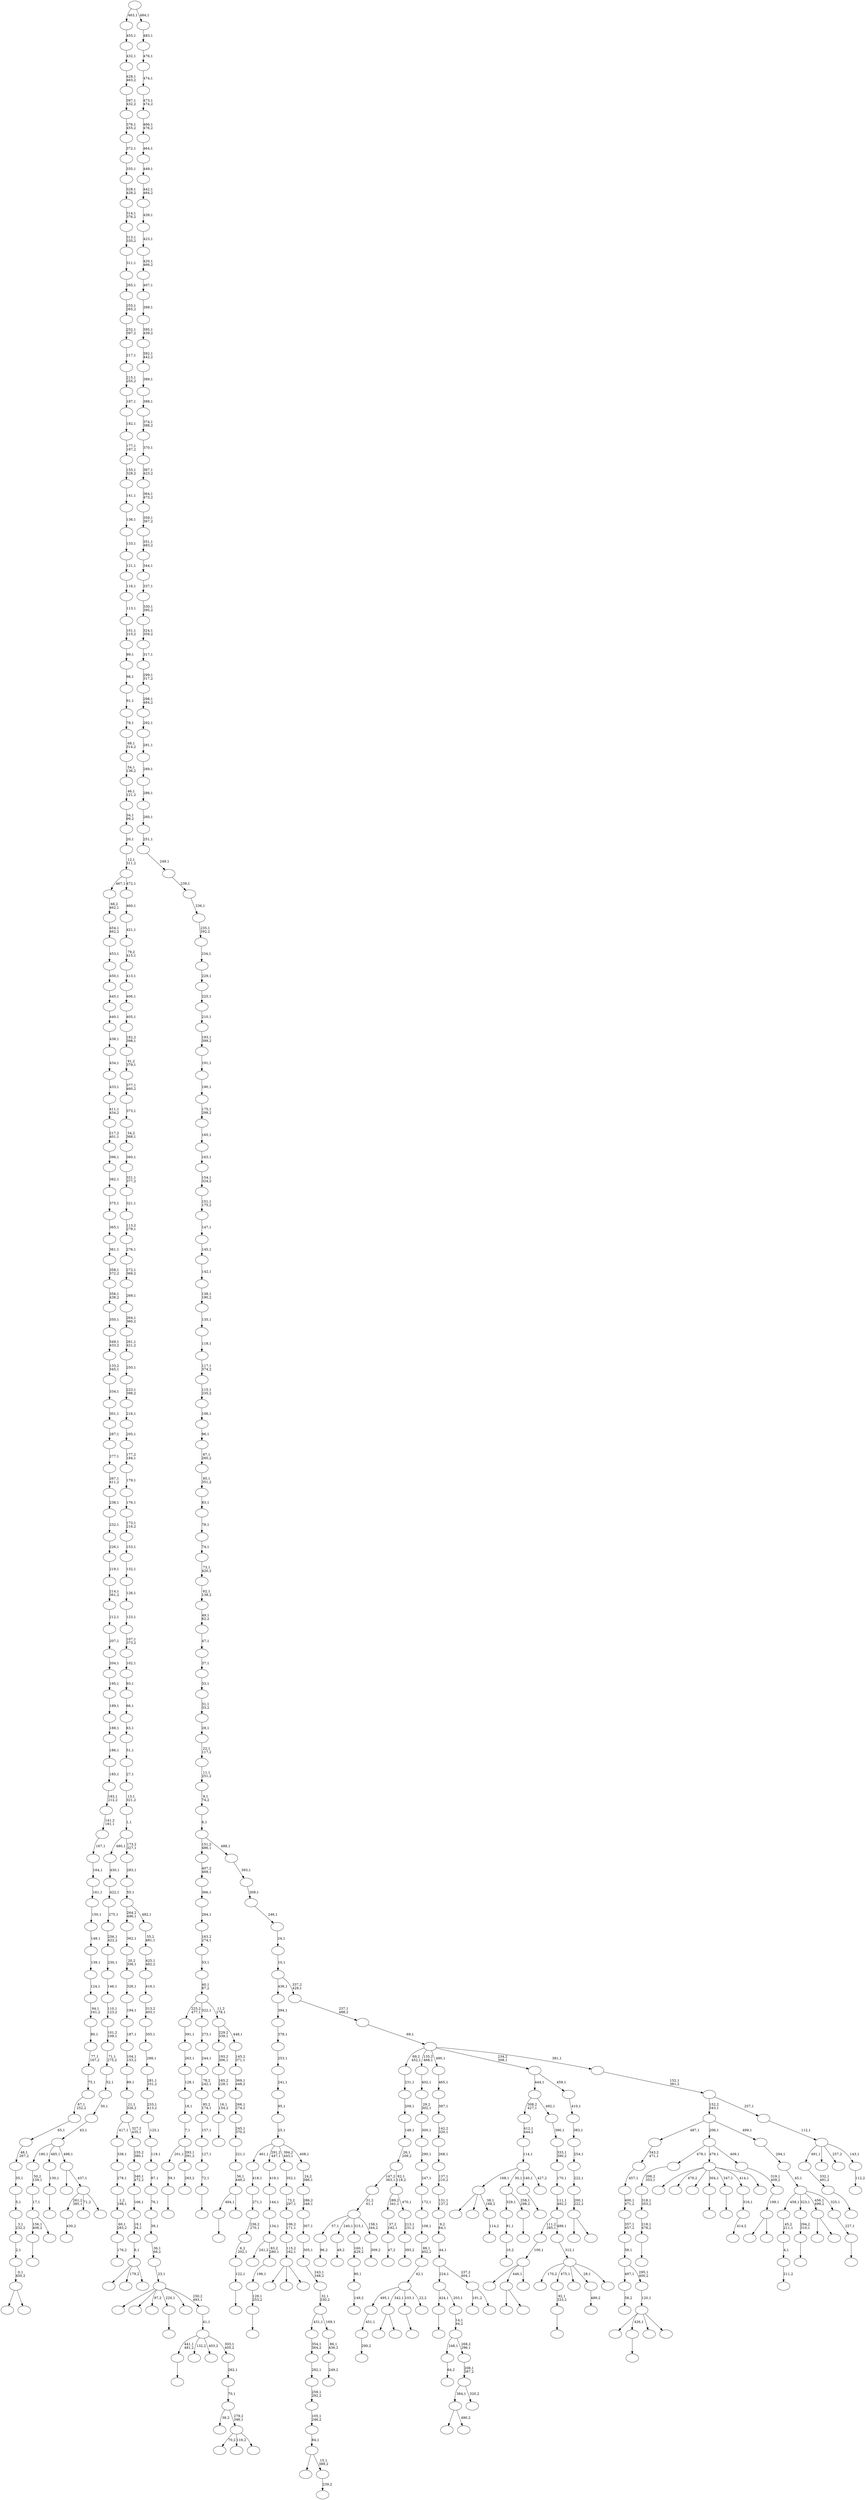 digraph T {
	600 [label=""]
	599 [label=""]
	598 [label=""]
	597 [label=""]
	596 [label=""]
	595 [label=""]
	594 [label=""]
	593 [label=""]
	592 [label=""]
	591 [label=""]
	590 [label=""]
	589 [label=""]
	588 [label=""]
	587 [label=""]
	586 [label=""]
	585 [label=""]
	584 [label=""]
	583 [label=""]
	582 [label=""]
	581 [label=""]
	580 [label=""]
	579 [label=""]
	578 [label=""]
	577 [label=""]
	576 [label=""]
	575 [label=""]
	574 [label=""]
	573 [label=""]
	572 [label=""]
	571 [label=""]
	570 [label=""]
	569 [label=""]
	568 [label=""]
	567 [label=""]
	566 [label=""]
	565 [label=""]
	564 [label=""]
	563 [label=""]
	562 [label=""]
	561 [label=""]
	560 [label=""]
	559 [label=""]
	558 [label=""]
	557 [label=""]
	556 [label=""]
	555 [label=""]
	554 [label=""]
	553 [label=""]
	552 [label=""]
	551 [label=""]
	550 [label=""]
	549 [label=""]
	548 [label=""]
	547 [label=""]
	546 [label=""]
	545 [label=""]
	544 [label=""]
	543 [label=""]
	542 [label=""]
	541 [label=""]
	540 [label=""]
	539 [label=""]
	538 [label=""]
	537 [label=""]
	536 [label=""]
	535 [label=""]
	534 [label=""]
	533 [label=""]
	532 [label=""]
	531 [label=""]
	530 [label=""]
	529 [label=""]
	528 [label=""]
	527 [label=""]
	526 [label=""]
	525 [label=""]
	524 [label=""]
	523 [label=""]
	522 [label=""]
	521 [label=""]
	520 [label=""]
	519 [label=""]
	518 [label=""]
	517 [label=""]
	516 [label=""]
	515 [label=""]
	514 [label=""]
	513 [label=""]
	512 [label=""]
	511 [label=""]
	510 [label=""]
	509 [label=""]
	508 [label=""]
	507 [label=""]
	506 [label=""]
	505 [label=""]
	504 [label=""]
	503 [label=""]
	502 [label=""]
	501 [label=""]
	500 [label=""]
	499 [label=""]
	498 [label=""]
	497 [label=""]
	496 [label=""]
	495 [label=""]
	494 [label=""]
	493 [label=""]
	492 [label=""]
	491 [label=""]
	490 [label=""]
	489 [label=""]
	488 [label=""]
	487 [label=""]
	486 [label=""]
	485 [label=""]
	484 [label=""]
	483 [label=""]
	482 [label=""]
	481 [label=""]
	480 [label=""]
	479 [label=""]
	478 [label=""]
	477 [label=""]
	476 [label=""]
	475 [label=""]
	474 [label=""]
	473 [label=""]
	472 [label=""]
	471 [label=""]
	470 [label=""]
	469 [label=""]
	468 [label=""]
	467 [label=""]
	466 [label=""]
	465 [label=""]
	464 [label=""]
	463 [label=""]
	462 [label=""]
	461 [label=""]
	460 [label=""]
	459 [label=""]
	458 [label=""]
	457 [label=""]
	456 [label=""]
	455 [label=""]
	454 [label=""]
	453 [label=""]
	452 [label=""]
	451 [label=""]
	450 [label=""]
	449 [label=""]
	448 [label=""]
	447 [label=""]
	446 [label=""]
	445 [label=""]
	444 [label=""]
	443 [label=""]
	442 [label=""]
	441 [label=""]
	440 [label=""]
	439 [label=""]
	438 [label=""]
	437 [label=""]
	436 [label=""]
	435 [label=""]
	434 [label=""]
	433 [label=""]
	432 [label=""]
	431 [label=""]
	430 [label=""]
	429 [label=""]
	428 [label=""]
	427 [label=""]
	426 [label=""]
	425 [label=""]
	424 [label=""]
	423 [label=""]
	422 [label=""]
	421 [label=""]
	420 [label=""]
	419 [label=""]
	418 [label=""]
	417 [label=""]
	416 [label=""]
	415 [label=""]
	414 [label=""]
	413 [label=""]
	412 [label=""]
	411 [label=""]
	410 [label=""]
	409 [label=""]
	408 [label=""]
	407 [label=""]
	406 [label=""]
	405 [label=""]
	404 [label=""]
	403 [label=""]
	402 [label=""]
	401 [label=""]
	400 [label=""]
	399 [label=""]
	398 [label=""]
	397 [label=""]
	396 [label=""]
	395 [label=""]
	394 [label=""]
	393 [label=""]
	392 [label=""]
	391 [label=""]
	390 [label=""]
	389 [label=""]
	388 [label=""]
	387 [label=""]
	386 [label=""]
	385 [label=""]
	384 [label=""]
	383 [label=""]
	382 [label=""]
	381 [label=""]
	380 [label=""]
	379 [label=""]
	378 [label=""]
	377 [label=""]
	376 [label=""]
	375 [label=""]
	374 [label=""]
	373 [label=""]
	372 [label=""]
	371 [label=""]
	370 [label=""]
	369 [label=""]
	368 [label=""]
	367 [label=""]
	366 [label=""]
	365 [label=""]
	364 [label=""]
	363 [label=""]
	362 [label=""]
	361 [label=""]
	360 [label=""]
	359 [label=""]
	358 [label=""]
	357 [label=""]
	356 [label=""]
	355 [label=""]
	354 [label=""]
	353 [label=""]
	352 [label=""]
	351 [label=""]
	350 [label=""]
	349 [label=""]
	348 [label=""]
	347 [label=""]
	346 [label=""]
	345 [label=""]
	344 [label=""]
	343 [label=""]
	342 [label=""]
	341 [label=""]
	340 [label=""]
	339 [label=""]
	338 [label=""]
	337 [label=""]
	336 [label=""]
	335 [label=""]
	334 [label=""]
	333 [label=""]
	332 [label=""]
	331 [label=""]
	330 [label=""]
	329 [label=""]
	328 [label=""]
	327 [label=""]
	326 [label=""]
	325 [label=""]
	324 [label=""]
	323 [label=""]
	322 [label=""]
	321 [label=""]
	320 [label=""]
	319 [label=""]
	318 [label=""]
	317 [label=""]
	316 [label=""]
	315 [label=""]
	314 [label=""]
	313 [label=""]
	312 [label=""]
	311 [label=""]
	310 [label=""]
	309 [label=""]
	308 [label=""]
	307 [label=""]
	306 [label=""]
	305 [label=""]
	304 [label=""]
	303 [label=""]
	302 [label=""]
	301 [label=""]
	300 [label=""]
	299 [label=""]
	298 [label=""]
	297 [label=""]
	296 [label=""]
	295 [label=""]
	294 [label=""]
	293 [label=""]
	292 [label=""]
	291 [label=""]
	290 [label=""]
	289 [label=""]
	288 [label=""]
	287 [label=""]
	286 [label=""]
	285 [label=""]
	284 [label=""]
	283 [label=""]
	282 [label=""]
	281 [label=""]
	280 [label=""]
	279 [label=""]
	278 [label=""]
	277 [label=""]
	276 [label=""]
	275 [label=""]
	274 [label=""]
	273 [label=""]
	272 [label=""]
	271 [label=""]
	270 [label=""]
	269 [label=""]
	268 [label=""]
	267 [label=""]
	266 [label=""]
	265 [label=""]
	264 [label=""]
	263 [label=""]
	262 [label=""]
	261 [label=""]
	260 [label=""]
	259 [label=""]
	258 [label=""]
	257 [label=""]
	256 [label=""]
	255 [label=""]
	254 [label=""]
	253 [label=""]
	252 [label=""]
	251 [label=""]
	250 [label=""]
	249 [label=""]
	248 [label=""]
	247 [label=""]
	246 [label=""]
	245 [label=""]
	244 [label=""]
	243 [label=""]
	242 [label=""]
	241 [label=""]
	240 [label=""]
	239 [label=""]
	238 [label=""]
	237 [label=""]
	236 [label=""]
	235 [label=""]
	234 [label=""]
	233 [label=""]
	232 [label=""]
	231 [label=""]
	230 [label=""]
	229 [label=""]
	228 [label=""]
	227 [label=""]
	226 [label=""]
	225 [label=""]
	224 [label=""]
	223 [label=""]
	222 [label=""]
	221 [label=""]
	220 [label=""]
	219 [label=""]
	218 [label=""]
	217 [label=""]
	216 [label=""]
	215 [label=""]
	214 [label=""]
	213 [label=""]
	212 [label=""]
	211 [label=""]
	210 [label=""]
	209 [label=""]
	208 [label=""]
	207 [label=""]
	206 [label=""]
	205 [label=""]
	204 [label=""]
	203 [label=""]
	202 [label=""]
	201 [label=""]
	200 [label=""]
	199 [label=""]
	198 [label=""]
	197 [label=""]
	196 [label=""]
	195 [label=""]
	194 [label=""]
	193 [label=""]
	192 [label=""]
	191 [label=""]
	190 [label=""]
	189 [label=""]
	188 [label=""]
	187 [label=""]
	186 [label=""]
	185 [label=""]
	184 [label=""]
	183 [label=""]
	182 [label=""]
	181 [label=""]
	180 [label=""]
	179 [label=""]
	178 [label=""]
	177 [label=""]
	176 [label=""]
	175 [label=""]
	174 [label=""]
	173 [label=""]
	172 [label=""]
	171 [label=""]
	170 [label=""]
	169 [label=""]
	168 [label=""]
	167 [label=""]
	166 [label=""]
	165 [label=""]
	164 [label=""]
	163 [label=""]
	162 [label=""]
	161 [label=""]
	160 [label=""]
	159 [label=""]
	158 [label=""]
	157 [label=""]
	156 [label=""]
	155 [label=""]
	154 [label=""]
	153 [label=""]
	152 [label=""]
	151 [label=""]
	150 [label=""]
	149 [label=""]
	148 [label=""]
	147 [label=""]
	146 [label=""]
	145 [label=""]
	144 [label=""]
	143 [label=""]
	142 [label=""]
	141 [label=""]
	140 [label=""]
	139 [label=""]
	138 [label=""]
	137 [label=""]
	136 [label=""]
	135 [label=""]
	134 [label=""]
	133 [label=""]
	132 [label=""]
	131 [label=""]
	130 [label=""]
	129 [label=""]
	128 [label=""]
	127 [label=""]
	126 [label=""]
	125 [label=""]
	124 [label=""]
	123 [label=""]
	122 [label=""]
	121 [label=""]
	120 [label=""]
	119 [label=""]
	118 [label=""]
	117 [label=""]
	116 [label=""]
	115 [label=""]
	114 [label=""]
	113 [label=""]
	112 [label=""]
	111 [label=""]
	110 [label=""]
	109 [label=""]
	108 [label=""]
	107 [label=""]
	106 [label=""]
	105 [label=""]
	104 [label=""]
	103 [label=""]
	102 [label=""]
	101 [label=""]
	100 [label=""]
	99 [label=""]
	98 [label=""]
	97 [label=""]
	96 [label=""]
	95 [label=""]
	94 [label=""]
	93 [label=""]
	92 [label=""]
	91 [label=""]
	90 [label=""]
	89 [label=""]
	88 [label=""]
	87 [label=""]
	86 [label=""]
	85 [label=""]
	84 [label=""]
	83 [label=""]
	82 [label=""]
	81 [label=""]
	80 [label=""]
	79 [label=""]
	78 [label=""]
	77 [label=""]
	76 [label=""]
	75 [label=""]
	74 [label=""]
	73 [label=""]
	72 [label=""]
	71 [label=""]
	70 [label=""]
	69 [label=""]
	68 [label=""]
	67 [label=""]
	66 [label=""]
	65 [label=""]
	64 [label=""]
	63 [label=""]
	62 [label=""]
	61 [label=""]
	60 [label=""]
	59 [label=""]
	58 [label=""]
	57 [label=""]
	56 [label=""]
	55 [label=""]
	54 [label=""]
	53 [label=""]
	52 [label=""]
	51 [label=""]
	50 [label=""]
	49 [label=""]
	48 [label=""]
	47 [label=""]
	46 [label=""]
	45 [label=""]
	44 [label=""]
	43 [label=""]
	42 [label=""]
	41 [label=""]
	40 [label=""]
	39 [label=""]
	38 [label=""]
	37 [label=""]
	36 [label=""]
	35 [label=""]
	34 [label=""]
	33 [label=""]
	32 [label=""]
	31 [label=""]
	30 [label=""]
	29 [label=""]
	28 [label=""]
	27 [label=""]
	26 [label=""]
	25 [label=""]
	24 [label=""]
	23 [label=""]
	22 [label=""]
	21 [label=""]
	20 [label=""]
	19 [label=""]
	18 [label=""]
	17 [label=""]
	16 [label=""]
	15 [label=""]
	14 [label=""]
	13 [label=""]
	12 [label=""]
	11 [label=""]
	10 [label=""]
	9 [label=""]
	8 [label=""]
	7 [label=""]
	6 [label=""]
	5 [label=""]
	4 [label=""]
	3 [label=""]
	2 [label=""]
	1 [label=""]
	0 [label=""]
	599 -> 600 [label=""]
	596 -> 597 [label="96,2"]
	594 -> 595 [label="49,2"]
	592 -> 593 [label="176,2"]
	591 -> 592 [label="60,1\n283,2"]
	590 -> 591 [label="1,2\n198,1"]
	589 -> 590 [label="278,1"]
	588 -> 589 [label="338,1"]
	584 -> 599 [label="156,1\n406,2"]
	584 -> 585 [label=""]
	583 -> 584 [label="17,1"]
	582 -> 583 [label="50,2\n159,1"]
	580 -> 581 [label=""]
	579 -> 580 [label="130,1"]
	576 -> 577 [label="47,2"]
	575 -> 576 [label="37,2\n192,1"]
	567 -> 568 [label="149,2"]
	566 -> 567 [label="90,1"]
	565 -> 566 [label="160,1\n429,2"]
	563 -> 564 [label="211,2"]
	562 -> 563 [label="4,1"]
	561 -> 562 [label="45,2\n211,1"]
	559 -> 560 [label=""]
	558 -> 559 [label="59,1"]
	556 -> 557 [label="263,2"]
	555 -> 558 [label="201,1"]
	555 -> 556 [label="293,1\n391,2"]
	554 -> 555 [label="7,1"]
	553 -> 554 [label="18,1"]
	552 -> 553 [label="128,1"]
	551 -> 552 [label="263,1"]
	550 -> 551 [label="391,1"]
	548 -> 549 [label="10,2"]
	547 -> 548 [label="81,1"]
	545 -> 546 [label=""]
	542 -> 543 [label=""]
	539 -> 540 [label=""]
	538 -> 539 [label="218,1\n478,2"]
	537 -> 538 [label="318,1\n353,2"]
	536 -> 537 [label="206,2\n353,1"]
	532 -> 533 [label=""]
	530 -> 586 [label=""]
	530 -> 531 [label=""]
	529 -> 530 [label="0,1\n450,2"]
	528 -> 529 [label="2,1"]
	527 -> 528 [label="3,1\n232,2"]
	526 -> 527 [label="5,1"]
	525 -> 526 [label="35,1"]
	524 -> 525 [label="48,1\n267,2"]
	523 -> 524 [label="65,1"]
	522 -> 523 [label="67,1\n252,2"]
	521 -> 522 [label="75,1"]
	520 -> 521 [label="77,1\n167,2"]
	519 -> 520 [label="80,1"]
	518 -> 519 [label="94,1\n161,2"]
	517 -> 518 [label="124,1"]
	516 -> 517 [label="139,1"]
	515 -> 516 [label="148,1"]
	514 -> 515 [label="150,1"]
	513 -> 514 [label="161,1"]
	512 -> 513 [label="164,1"]
	511 -> 512 [label="167,1"]
	510 -> 511 [label="141,2\n181,1"]
	509 -> 510 [label="183,1\n212,2"]
	508 -> 509 [label="185,1"]
	507 -> 508 [label="186,1"]
	506 -> 507 [label="188,1"]
	505 -> 506 [label="189,1"]
	504 -> 505 [label="195,1"]
	503 -> 504 [label="204,1"]
	502 -> 503 [label="207,1"]
	501 -> 502 [label="212,1"]
	500 -> 501 [label="214,1\n361,2"]
	499 -> 500 [label="219,1"]
	498 -> 499 [label="226,1"]
	497 -> 498 [label="232,1"]
	496 -> 497 [label="238,1"]
	495 -> 496 [label="267,1\n411,2"]
	494 -> 495 [label="277,1"]
	493 -> 494 [label="287,1"]
	492 -> 493 [label="301,1"]
	491 -> 492 [label="334,1"]
	490 -> 491 [label="133,2\n345,1"]
	489 -> 490 [label="349,1\n433,2"]
	488 -> 489 [label="350,1"]
	487 -> 488 [label="356,1\n438,2"]
	486 -> 487 [label="358,1\n372,2"]
	485 -> 486 [label="361,1"]
	484 -> 485 [label="365,1"]
	483 -> 484 [label="375,1"]
	482 -> 483 [label="382,1"]
	481 -> 482 [label="396,1"]
	480 -> 481 [label="217,2\n401,1"]
	479 -> 480 [label="411,1\n434,2"]
	478 -> 479 [label="433,1"]
	477 -> 478 [label="434,1"]
	476 -> 477 [label="438,1"]
	475 -> 476 [label="440,1"]
	474 -> 475 [label="445,1"]
	473 -> 474 [label="450,1"]
	472 -> 473 [label="453,1"]
	471 -> 472 [label="454,1\n462,2"]
	470 -> 471 [label="68,2\n462,1"]
	468 -> 469 [label="290,2"]
	467 -> 468 [label="451,1"]
	464 -> 465 [label=""]
	463 -> 464 [label="92,1\n333,2"]
	459 -> 534 [label=""]
	459 -> 460 [label="490,2"]
	457 -> 458 [label="430,2"]
	453 -> 454 [label=""]
	452 -> 453 [label="16,1\n154,2"]
	451 -> 452 [label="165,2\n228,1"]
	450 -> 451 [label="193,2\n306,1"]
	446 -> 598 [label=""]
	446 -> 447 [label=""]
	444 -> 445 [label=""]
	442 -> 443 [label=""]
	441 -> 442 [label="332,1\n491,2"]
	439 -> 440 [label="114,2"]
	438 -> 541 [label=""]
	438 -> 449 [label=""]
	438 -> 439 [label="38,1\n168,2"]
	436 -> 437 [label=""]
	435 -> 436 [label="72,1"]
	434 -> 435 [label="127,1"]
	433 -> 434 [label="157,1"]
	432 -> 433 [label="85,2\n174,1"]
	431 -> 432 [label="78,2\n242,1"]
	430 -> 431 [label="244,1"]
	429 -> 430 [label="273,1"]
	427 -> 428 [label=""]
	426 -> 427 [label="294,2\n310,1"]
	423 -> 424 [label="309,2"]
	422 -> 596 [label="57,1"]
	422 -> 594 [label="240,1"]
	422 -> 565 [label="315,1"]
	422 -> 423 [label="158,1\n344,2"]
	421 -> 422 [label="31,2\n61,1"]
	418 -> 419 [label=""]
	417 -> 547 [label="329,1"]
	417 -> 418 [label="258,1\n298,2"]
	415 -> 416 [label=""]
	414 -> 415 [label="122,1"]
	413 -> 414 [label="6,2\n202,1"]
	412 -> 413 [label="236,2\n270,1"]
	411 -> 412 [label="271,1"]
	410 -> 411 [label="418,1"]
	407 -> 532 [label="494,1"]
	407 -> 408 [label=""]
	406 -> 407 [label="56,1\n449,2"]
	405 -> 406 [label="221,1"]
	404 -> 405 [label="245,1\n370,2"]
	403 -> 404 [label="266,1\n274,2"]
	402 -> 403 [label="369,1\n448,2"]
	401 -> 402 [label="145,2\n371,1"]
	400 -> 450 [label="229,2\n339,1"]
	400 -> 401 [label="448,1"]
	399 -> 550 [label="225,2\n477,1"]
	399 -> 429 [label="322,1"]
	399 -> 400 [label="11,2\n178,1"]
	398 -> 399 [label="40,1\n87,2"]
	397 -> 398 [label="53,1"]
	396 -> 397 [label="163,2\n274,1"]
	395 -> 396 [label="284,1"]
	394 -> 395 [label="366,1"]
	393 -> 394 [label="407,2\n469,1"]
	391 -> 392 [label=""]
	389 -> 390 [label=""]
	387 -> 388 [label="239,2"]
	386 -> 572 [label=""]
	386 -> 387 [label="15,1\n389,2"]
	385 -> 386 [label="84,1"]
	384 -> 385 [label="105,1\n246,2"]
	383 -> 384 [label="259,1\n292,2"]
	382 -> 383 [label="282,1"]
	381 -> 382 [label="354,1\n364,2"]
	379 -> 380 [label=""]
	376 -> 377 [label=""]
	374 -> 375 [label="414,2"]
	373 -> 374 [label="316,1"]
	371 -> 372 [label="58,2"]
	368 -> 369 [label="64,2"]
	365 -> 366 [label=""]
	363 -> 364 [label=""]
	362 -> 363 [label="129,1\n253,2"]
	361 -> 362 [label="196,1"]
	360 -> 570 [label="241,2"]
	360 -> 361 [label="83,2\n280,1"]
	359 -> 360 [label="134,1"]
	358 -> 359 [label="144,1"]
	357 -> 358 [label="419,1"]
	353 -> 587 [label=""]
	353 -> 409 [label="179,2"]
	353 -> 354 [label=""]
	352 -> 353 [label="8,1"]
	351 -> 352 [label="19,1\n34,2"]
	350 -> 351 [label="166,1"]
	349 -> 350 [label="340,1\n472,2"]
	348 -> 349 [label="155,2\n380,1"]
	347 -> 588 [label="417,1"]
	347 -> 348 [label="327,2\n435,1"]
	346 -> 347 [label="21,1\n326,2"]
	345 -> 346 [label="89,1"]
	344 -> 345 [label="104,1\n153,2"]
	343 -> 344 [label="187,1"]
	342 -> 343 [label="194,1"]
	341 -> 342 [label="326,1"]
	340 -> 341 [label="20,2\n336,1"]
	339 -> 340 [label="362,1"]
	336 -> 438 [label="168,1"]
	336 -> 417 [label="30,1"]
	336 -> 389 [label="140,1"]
	336 -> 337 [label="427,2"]
	335 -> 336 [label="114,1"]
	334 -> 335 [label="412,1\n444,2"]
	332 -> 573 [label=""]
	332 -> 448 [label="479,2"]
	332 -> 425 [label=""]
	332 -> 391 [label="304,1"]
	332 -> 379 [label="347,1"]
	332 -> 373 [label="414,1"]
	332 -> 333 [label=""]
	330 -> 355 [label=""]
	330 -> 331 [label=""]
	328 -> 461 [label=""]
	328 -> 330 [label="446,1"]
	328 -> 329 [label=""]
	327 -> 328 [label="100,1"]
	325 -> 574 [label=""]
	325 -> 444 [label="426,1"]
	325 -> 338 [label=""]
	325 -> 326 [label=""]
	324 -> 325 [label="120,1"]
	323 -> 371 [label="497,1"]
	323 -> 324 [label="295,1\n400,2"]
	322 -> 323 [label="58,1"]
	321 -> 322 [label="357,1\n457,2"]
	320 -> 321 [label="400,1\n471,2"]
	319 -> 320 [label="457,1"]
	318 -> 319 [label="343,2\n471,1"]
	314 -> 315 [label="393,2"]
	313 -> 314 [label="213,1\n231,2"]
	312 -> 575 [label="289,2\n341,1"]
	312 -> 313 [label="470,1"]
	311 -> 421 [label="147,2\n363,1"]
	311 -> 312 [label="82,1\n118,2"]
	310 -> 311 [label="26,1\n209,2"]
	309 -> 310 [label="149,1"]
	308 -> 309 [label="209,1"]
	307 -> 308 [label="231,1"]
	305 -> 462 [label=""]
	305 -> 306 [label=""]
	304 -> 305 [label="199,1"]
	303 -> 304 [label="319,1\n409,2"]
	302 -> 536 [label="478,1"]
	302 -> 332 [label="479,1"]
	302 -> 303 [label="409,1"]
	299 -> 467 [label="495,1"]
	299 -> 446 [label="342,1"]
	299 -> 376 [label="103,1"]
	299 -> 300 [label="22,2"]
	298 -> 299 [label="42,1"]
	297 -> 298 [label="88,1\n402,2"]
	296 -> 297 [label="108,1"]
	295 -> 296 [label="172,1"]
	294 -> 295 [label="247,1"]
	293 -> 294 [label="290,1"]
	292 -> 293 [label="300,1"]
	291 -> 292 [label="29,2\n302,1"]
	290 -> 291 [label="402,1"]
	288 -> 578 [label=""]
	288 -> 289 [label=""]
	284 -> 285 [label="489,2"]
	281 -> 420 [label=""]
	281 -> 317 [label=""]
	281 -> 282 [label=""]
	280 -> 281 [label="115,2\n162,1"]
	279 -> 280 [label="106,2\n171,1"]
	278 -> 279 [label="73,2\n297,1"]
	277 -> 278 [label="352,1"]
	274 -> 457 [label="261,2\n385,1"]
	274 -> 301 [label="71,2"]
	274 -> 275 [label=""]
	273 -> 378 [label=""]
	273 -> 274 [label="437,1"]
	272 -> 582 [label="180,1"]
	272 -> 579 [label="485,1"]
	272 -> 273 [label="498,1"]
	271 -> 272 [label="43,1"]
	270 -> 271 [label="50,1"]
	269 -> 270 [label="52,1"]
	268 -> 269 [label="71,1\n275,2"]
	267 -> 268 [label="101,2\n109,1"]
	266 -> 267 [label="110,1\n123,2"]
	265 -> 266 [label="146,1"]
	264 -> 265 [label="230,1"]
	263 -> 264 [label="256,1\n422,2"]
	262 -> 263 [label="275,1"]
	261 -> 262 [label="422,1"]
	260 -> 261 [label="430,1"]
	258 -> 535 [label="70,2"]
	258 -> 356 [label="116,2"]
	258 -> 259 [label=""]
	257 -> 367 [label="39,2"]
	257 -> 258 [label="279,2\n346,1"]
	256 -> 257 [label="70,1"]
	255 -> 256 [label="262,1"]
	254 -> 545 [label="441,1\n481,2"]
	254 -> 455 [label="132,2"]
	254 -> 286 [label="403,2"]
	254 -> 255 [label="303,1\n405,2"]
	253 -> 254 [label="41,1"]
	252 -> 544 [label=""]
	252 -> 466 [label=""]
	252 -> 370 [label="97,2"]
	252 -> 365 [label="220,1"]
	252 -> 283 [label=""]
	252 -> 253 [label="250,2\n493,1"]
	251 -> 252 [label="23,1"]
	250 -> 251 [label="36,1\n66,2"]
	249 -> 250 [label="39,1"]
	248 -> 249 [label="76,1"]
	247 -> 248 [label="97,1"]
	246 -> 247 [label="119,1"]
	245 -> 246 [label="125,1"]
	244 -> 245 [label="233,1\n413,2"]
	243 -> 244 [label="281,1\n331,2"]
	242 -> 243 [label="288,1"]
	241 -> 242 [label="355,1"]
	240 -> 241 [label="313,2\n403,1"]
	239 -> 240 [label="416,1"]
	238 -> 239 [label="425,1\n482,2"]
	237 -> 238 [label="55,2\n481,1"]
	236 -> 339 [label="264,2\n496,1"]
	236 -> 237 [label="482,1"]
	235 -> 236 [label="55,1"]
	234 -> 235 [label="283,1"]
	233 -> 260 [label="480,1"]
	233 -> 234 [label="173,2\n327,1"]
	232 -> 233 [label="1,1"]
	231 -> 232 [label="13,1\n321,2"]
	230 -> 231 [label="27,1"]
	229 -> 230 [label="51,1"]
	228 -> 229 [label="63,1"]
	227 -> 228 [label="66,1"]
	226 -> 227 [label="93,1"]
	225 -> 226 [label="102,1"]
	224 -> 225 [label="107,1\n373,2"]
	223 -> 224 [label="123,1"]
	222 -> 223 [label="126,1"]
	221 -> 222 [label="132,1"]
	220 -> 221 [label="153,1"]
	219 -> 220 [label="173,1\n216,2"]
	218 -> 219 [label="176,1"]
	217 -> 218 [label="179,1"]
	216 -> 217 [label="177,2\n184,1"]
	215 -> 216 [label="205,1"]
	214 -> 215 [label="216,1"]
	213 -> 214 [label="223,1\n398,2"]
	212 -> 213 [label="250,1"]
	211 -> 212 [label="261,1\n421,2"]
	210 -> 211 [label="264,1\n360,2"]
	209 -> 210 [label="269,1"]
	208 -> 209 [label="272,1\n368,2"]
	207 -> 208 [label="276,1"]
	206 -> 207 [label="113,2\n279,1"]
	205 -> 206 [label="321,1"]
	204 -> 205 [label="331,1\n377,2"]
	203 -> 204 [label="360,1"]
	202 -> 203 [label="54,2\n368,1"]
	201 -> 202 [label="373,1"]
	200 -> 201 [label="377,1\n460,2"]
	199 -> 200 [label="91,2\n379,1"]
	198 -> 199 [label="182,2\n398,1"]
	197 -> 198 [label="405,1"]
	196 -> 197 [label="406,1"]
	195 -> 196 [label="413,1"]
	194 -> 195 [label="79,2\n415,1"]
	193 -> 194 [label="421,1"]
	192 -> 193 [label="460,1"]
	191 -> 470 [label="467,1"]
	191 -> 192 [label="472,1"]
	190 -> 191 [label="12,1\n311,2"]
	189 -> 190 [label="20,1"]
	188 -> 189 [label="34,1\n99,2"]
	187 -> 188 [label="46,1\n121,2"]
	186 -> 187 [label="54,1\n136,2"]
	185 -> 186 [label="68,1\n314,2"]
	184 -> 185 [label="79,1"]
	183 -> 184 [label="91,1"]
	182 -> 183 [label="98,1"]
	181 -> 182 [label="99,1"]
	180 -> 181 [label="101,1\n215,2"]
	179 -> 180 [label="113,1"]
	178 -> 179 [label="116,1"]
	177 -> 178 [label="121,1"]
	176 -> 177 [label="133,1"]
	175 -> 176 [label="136,1"]
	174 -> 175 [label="141,1"]
	173 -> 174 [label="155,1\n328,2"]
	172 -> 173 [label="177,1\n197,2"]
	171 -> 172 [label="182,1"]
	170 -> 171 [label="197,1"]
	169 -> 170 [label="215,1\n255,2"]
	168 -> 169 [label="217,1"]
	167 -> 168 [label="252,1\n397,2"]
	166 -> 167 [label="255,1\n265,2"]
	165 -> 166 [label="265,1"]
	164 -> 165 [label="311,1"]
	163 -> 164 [label="313,1\n335,2"]
	162 -> 163 [label="314,1\n376,2"]
	161 -> 162 [label="328,1\n428,2"]
	160 -> 161 [label="335,1"]
	159 -> 160 [label="372,1"]
	158 -> 159 [label="376,1\n455,2"]
	157 -> 158 [label="397,1\n432,2"]
	156 -> 157 [label="428,1\n463,2"]
	155 -> 156 [label="432,1"]
	154 -> 155 [label="455,1"]
	152 -> 459 [label="384,1"]
	152 -> 153 [label="320,2"]
	151 -> 152 [label="208,1\n387,2"]
	150 -> 368 [label="248,1"]
	150 -> 151 [label="268,2\n296,1"]
	149 -> 150 [label="14,1\n44,2"]
	148 -> 542 [label="424,1"]
	148 -> 149 [label="203,1"]
	146 -> 569 [label="170,2"]
	146 -> 463 [label="475,1"]
	146 -> 456 [label=""]
	146 -> 284 [label="28,1"]
	146 -> 147 [label=""]
	145 -> 146 [label="312,1"]
	144 -> 327 [label="111,2\n285,1"]
	144 -> 145 [label="489,1"]
	143 -> 144 [label="111,1\n492,2"]
	142 -> 143 [label="170,1"]
	141 -> 142 [label="333,1\n390,2"]
	140 -> 141 [label="390,1"]
	139 -> 334 [label="308,2\n427,1"]
	139 -> 140 [label="492,1"]
	137 -> 138 [label="249,2"]
	136 -> 137 [label="86,1\n436,2"]
	135 -> 381 [label="431,1"]
	135 -> 136 [label="169,1"]
	134 -> 135 [label="32,1\n330,2"]
	133 -> 134 [label="243,1\n348,2"]
	132 -> 133 [label="305,1"]
	131 -> 132 [label="307,1"]
	130 -> 131 [label="286,2\n348,1"]
	129 -> 130 [label="24,2\n386,1"]
	128 -> 410 [label="461,1"]
	128 -> 357 [label="291,2\n447,1"]
	128 -> 277 [label="394,2\n443,1"]
	128 -> 129 [label="408,1"]
	127 -> 128 [label="25,1"]
	126 -> 127 [label="95,1"]
	125 -> 126 [label="241,1"]
	124 -> 125 [label="253,1"]
	123 -> 124 [label="378,1"]
	122 -> 123 [label="394,1"]
	120 -> 121 [label=""]
	119 -> 120 [label="227,1"]
	118 -> 561 [label="458,1"]
	118 -> 426 [label="323,1"]
	118 -> 288 [label="456,1\n499,2"]
	118 -> 119 [label="325,1"]
	117 -> 118 [label="45,1"]
	116 -> 117 [label="294,1"]
	115 -> 318 [label="487,1"]
	115 -> 302 [label="206,1"]
	115 -> 116 [label="499,1"]
	113 -> 571 [label="191,2"]
	113 -> 114 [label=""]
	112 -> 148 [label="224,1"]
	112 -> 113 [label="237,2\n404,1"]
	111 -> 112 [label="44,1"]
	110 -> 111 [label="9,2\n64,1"]
	109 -> 110 [label="131,1\n137,2"]
	108 -> 109 [label="137,1\n210,2"]
	107 -> 108 [label="268,1"]
	106 -> 107 [label="142,2\n320,1"]
	105 -> 106 [label="387,1"]
	104 -> 105 [label="465,1"]
	102 -> 276 [label=""]
	102 -> 103 [label=""]
	101 -> 102 [label="200,1\n222,2"]
	100 -> 101 [label="222,1"]
	99 -> 100 [label="254,1"]
	98 -> 99 [label="383,1"]
	97 -> 98 [label="410,1"]
	96 -> 139 [label="444,1"]
	96 -> 97 [label="459,1"]
	94 -> 95 [label="112,2"]
	93 -> 441 [label="491,1"]
	93 -> 316 [label=""]
	93 -> 287 [label="257,2"]
	93 -> 94 [label="143,1"]
	92 -> 93 [label="112,1"]
	91 -> 115 [label="152,2\n343,1"]
	91 -> 92 [label="257,1"]
	90 -> 91 [label="152,1\n381,2"]
	89 -> 307 [label="69,2\n452,1"]
	89 -> 290 [label="135,2\n468,1"]
	89 -> 104 [label="490,1"]
	89 -> 96 [label="234,2\n308,1"]
	89 -> 90 [label="381,1"]
	88 -> 89 [label="69,1"]
	87 -> 88 [label="237,1\n488,2"]
	86 -> 122 [label="436,1"]
	86 -> 87 [label="337,2\n429,1"]
	85 -> 86 [label="10,1"]
	84 -> 85 [label="24,1"]
	83 -> 84 [label="246,1"]
	82 -> 83 [label="309,1"]
	81 -> 82 [label="393,1"]
	80 -> 393 [label="151,2\n486,1"]
	80 -> 81 [label="488,1"]
	79 -> 80 [label="6,1"]
	78 -> 79 [label="9,1\n74,2"]
	77 -> 78 [label="11,1\n251,2"]
	76 -> 77 [label="22,1\n117,2"]
	75 -> 76 [label="29,1"]
	74 -> 75 [label="31,1\n33,2"]
	73 -> 74 [label="33,1"]
	72 -> 73 [label="37,1"]
	71 -> 72 [label="47,1"]
	70 -> 71 [label="49,1\n62,2"]
	69 -> 70 [label="62,1\n138,2"]
	68 -> 69 [label="73,1\n420,2"]
	67 -> 68 [label="74,1"]
	66 -> 67 [label="78,1"]
	65 -> 66 [label="83,1"]
	64 -> 65 [label="85,1\n351,2"]
	63 -> 64 [label="87,1\n260,2"]
	62 -> 63 [label="96,1"]
	61 -> 62 [label="106,1"]
	60 -> 61 [label="115,1\n235,2"]
	59 -> 60 [label="117,1\n374,2"]
	58 -> 59 [label="118,1"]
	57 -> 58 [label="135,1"]
	56 -> 57 [label="138,1\n190,2"]
	55 -> 56 [label="142,1"]
	54 -> 55 [label="145,1"]
	53 -> 54 [label="147,1"]
	52 -> 53 [label="151,1\n175,2"]
	51 -> 52 [label="154,1\n324,2"]
	50 -> 51 [label="163,1"]
	49 -> 50 [label="165,1"]
	48 -> 49 [label="175,1\n299,2"]
	47 -> 48 [label="190,1"]
	46 -> 47 [label="191,1"]
	45 -> 46 [label="193,1\n399,2"]
	44 -> 45 [label="210,1"]
	43 -> 44 [label="225,1"]
	42 -> 43 [label="229,1"]
	41 -> 42 [label="234,1"]
	40 -> 41 [label="235,1\n392,2"]
	39 -> 40 [label="236,1"]
	38 -> 39 [label="239,1"]
	37 -> 38 [label="249,1"]
	36 -> 37 [label="251,1"]
	35 -> 36 [label="260,1"]
	34 -> 35 [label="286,1"]
	33 -> 34 [label="289,1"]
	32 -> 33 [label="291,1"]
	31 -> 32 [label="292,1"]
	30 -> 31 [label="298,1\n484,2"]
	29 -> 30 [label="299,1\n317,2"]
	28 -> 29 [label="317,1"]
	27 -> 28 [label="324,1\n359,2"]
	26 -> 27 [label="330,1\n395,2"]
	25 -> 26 [label="337,1"]
	24 -> 25 [label="344,1"]
	23 -> 24 [label="351,1\n483,2"]
	22 -> 23 [label="359,1\n367,2"]
	21 -> 22 [label="364,1\n473,2"]
	20 -> 21 [label="367,1\n423,2"]
	19 -> 20 [label="370,1"]
	18 -> 19 [label="374,1\n388,2"]
	17 -> 18 [label="388,1"]
	16 -> 17 [label="389,1"]
	15 -> 16 [label="392,1\n442,2"]
	14 -> 15 [label="395,1\n439,2"]
	13 -> 14 [label="399,1"]
	12 -> 13 [label="407,1"]
	11 -> 12 [label="420,1\n466,2"]
	10 -> 11 [label="423,1"]
	9 -> 10 [label="439,1"]
	8 -> 9 [label="442,1\n464,2"]
	7 -> 8 [label="449,1"]
	6 -> 7 [label="464,1"]
	5 -> 6 [label="466,1\n476,2"]
	4 -> 5 [label="473,1\n474,2"]
	3 -> 4 [label="474,1"]
	2 -> 3 [label="476,1"]
	1 -> 2 [label="483,1"]
	0 -> 154 [label="463,1"]
	0 -> 1 [label="484,1"]
}

